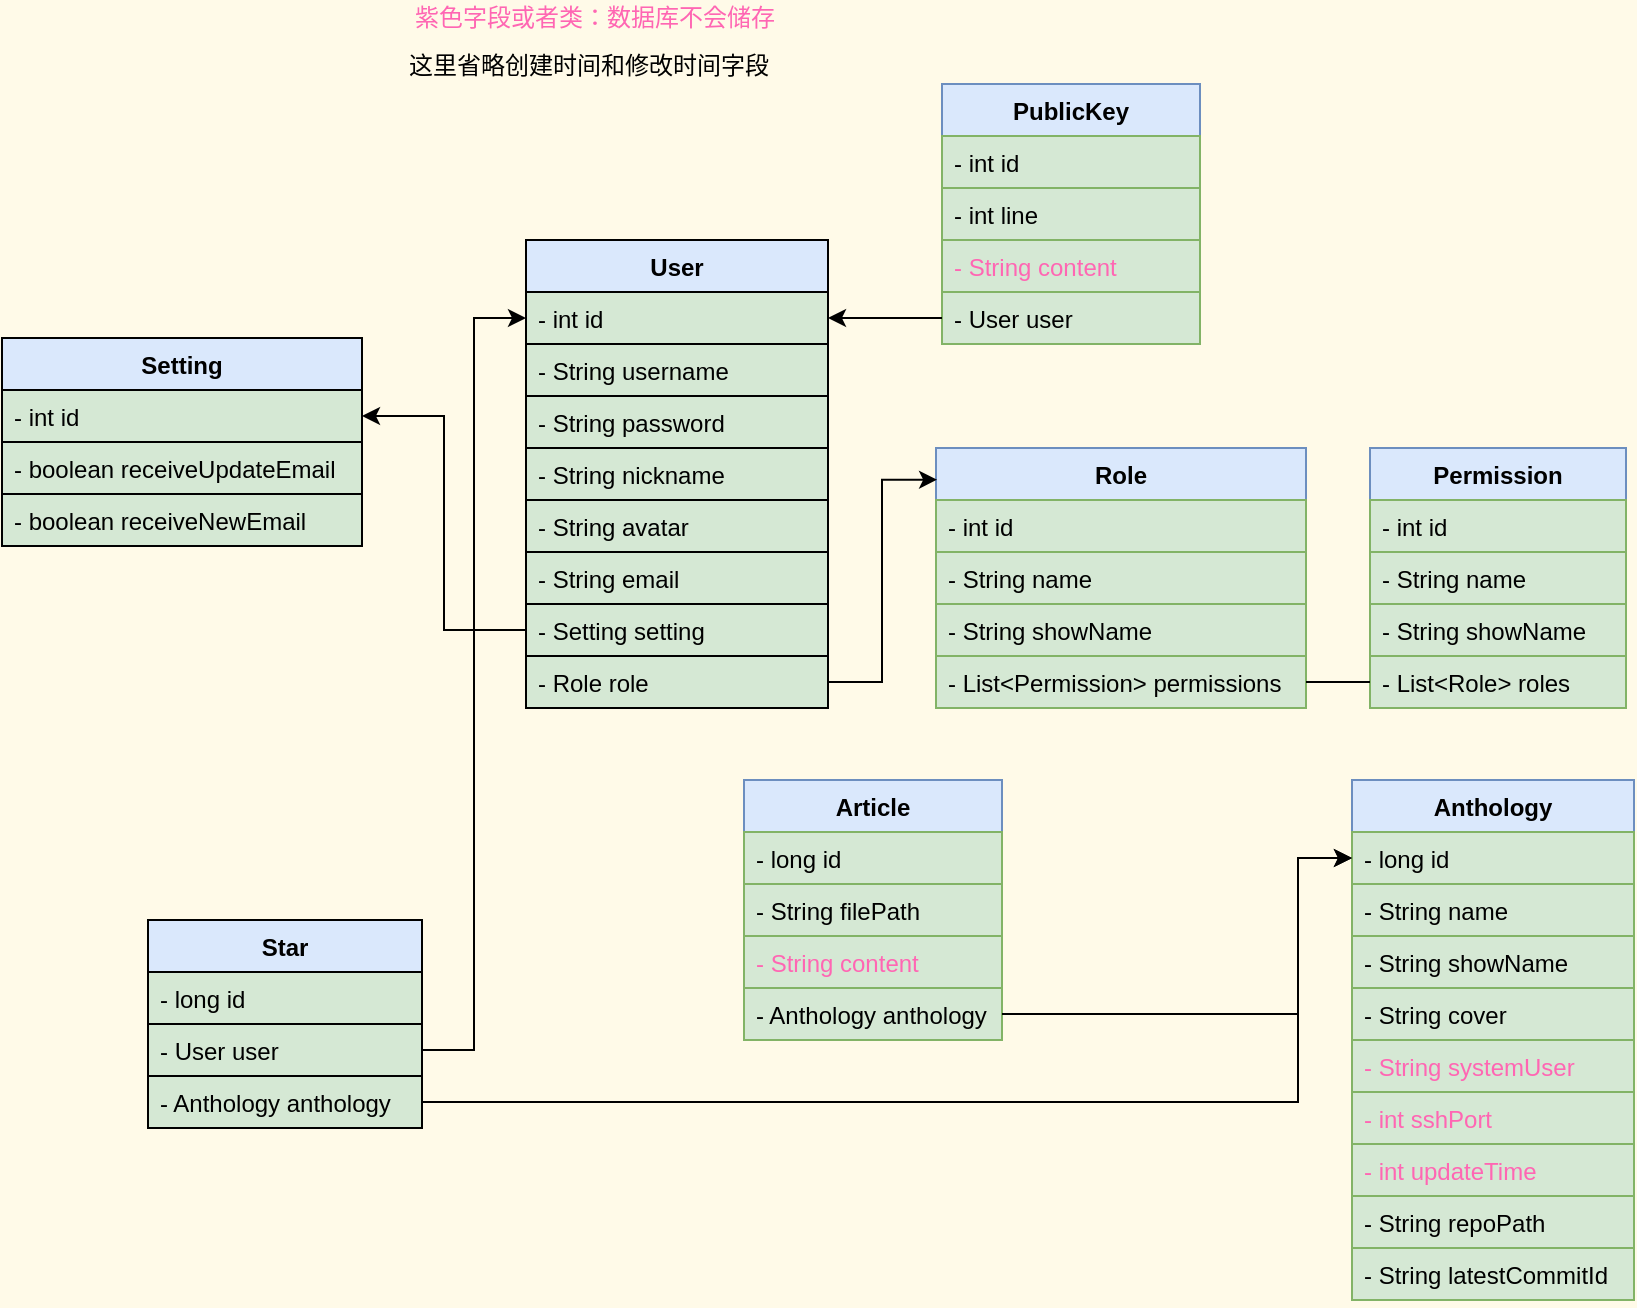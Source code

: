 <mxfile compressed="true" version="21.6.1" type="device" pages="3"><diagram id="wILxJ-nRCRIIZ3_zf6oz" name="类图"><mxGraphModel dx="1147" dy="703" grid="0" gridSize="10" guides="1" tooltips="1" connect="1" arrows="1" fold="1" page="0" pageScale="1" pageWidth="827" pageHeight="1169" background="#FFFAE8" math="0" shadow="0"><root><mxCell id="0"/><mxCell id="1" parent="0"/><mxCell id="WRO1GQqFH-MKX0ff_sbG-9" value="User" style="swimlane;fontStyle=1;align=center;verticalAlign=top;childLayout=stackLayout;horizontal=1;startSize=26;horizontalStack=0;resizeParent=1;resizeParentMax=0;resizeLast=0;collapsible=1;marginBottom=0;fillColor=#dae8fc;strokeColor=#000000;fontColor=#000000;" parent="1" vertex="1"><mxGeometry x="263" y="176" width="151" height="234" as="geometry"/></mxCell><mxCell id="WRO1GQqFH-MKX0ff_sbG-10" value="- int id" style="text;strokeColor=#000000;fillColor=#d5e8d4;align=left;verticalAlign=top;spacingLeft=4;spacingRight=4;overflow=hidden;rotatable=0;points=[[0,0.5],[1,0.5]];portConstraint=eastwest;fontColor=#000000;" parent="WRO1GQqFH-MKX0ff_sbG-9" vertex="1"><mxGeometry y="26" width="151" height="26" as="geometry"/></mxCell><mxCell id="WRO1GQqFH-MKX0ff_sbG-12" value="- String username" style="text;strokeColor=#000000;fillColor=#d5e8d4;align=left;verticalAlign=top;spacingLeft=4;spacingRight=4;overflow=hidden;rotatable=0;points=[[0,0.5],[1,0.5]];portConstraint=eastwest;fontColor=#000000;" parent="WRO1GQqFH-MKX0ff_sbG-9" vertex="1"><mxGeometry y="52" width="151" height="26" as="geometry"/></mxCell><mxCell id="EvGXJdS2gnssmOcRnPen-53" value="- String password" style="text;strokeColor=#000000;fillColor=#d5e8d4;align=left;verticalAlign=top;spacingLeft=4;spacingRight=4;overflow=hidden;rotatable=0;points=[[0,0.5],[1,0.5]];portConstraint=eastwest;fontColor=#000000;" parent="WRO1GQqFH-MKX0ff_sbG-9" vertex="1"><mxGeometry y="78" width="151" height="26" as="geometry"/></mxCell><mxCell id="WRO1GQqFH-MKX0ff_sbG-14" value="- String nickname" style="text;strokeColor=#000000;fillColor=#d5e8d4;align=left;verticalAlign=top;spacingLeft=4;spacingRight=4;overflow=hidden;rotatable=0;points=[[0,0.5],[1,0.5]];portConstraint=eastwest;fontColor=#000000;" parent="WRO1GQqFH-MKX0ff_sbG-9" vertex="1"><mxGeometry y="104" width="151" height="26" as="geometry"/></mxCell><mxCell id="WRO1GQqFH-MKX0ff_sbG-13" value="- String avatar" style="text;strokeColor=#000000;fillColor=#d5e8d4;align=left;verticalAlign=top;spacingLeft=4;spacingRight=4;overflow=hidden;rotatable=0;points=[[0,0.5],[1,0.5]];portConstraint=eastwest;fontColor=#000000;" parent="WRO1GQqFH-MKX0ff_sbG-9" vertex="1"><mxGeometry y="130" width="151" height="26" as="geometry"/></mxCell><mxCell id="EvGXJdS2gnssmOcRnPen-19" value="- String email" style="text;strokeColor=#000000;fillColor=#d5e8d4;align=left;verticalAlign=top;spacingLeft=4;spacingRight=4;overflow=hidden;rotatable=0;points=[[0,0.5],[1,0.5]];portConstraint=eastwest;fontColor=#000000;" parent="WRO1GQqFH-MKX0ff_sbG-9" vertex="1"><mxGeometry y="156" width="151" height="26" as="geometry"/></mxCell><mxCell id="-3vvD8Rm2TfHry4j1YMg-6" value="- Setting setting" style="text;strokeColor=#000000;fillColor=#d5e8d4;align=left;verticalAlign=top;spacingLeft=4;spacingRight=4;overflow=hidden;rotatable=0;points=[[0,0.5],[1,0.5]];portConstraint=eastwest;fontColor=#000000;" parent="WRO1GQqFH-MKX0ff_sbG-9" vertex="1"><mxGeometry y="182" width="151" height="26" as="geometry"/></mxCell><mxCell id="WRO1GQqFH-MKX0ff_sbG-15" value="- Role role" style="text;strokeColor=#000000;fillColor=#d5e8d4;align=left;verticalAlign=top;spacingLeft=4;spacingRight=4;overflow=hidden;rotatable=0;points=[[0,0.5],[1,0.5]];portConstraint=eastwest;fontColor=#000000;" parent="WRO1GQqFH-MKX0ff_sbG-9" vertex="1"><mxGeometry y="208" width="151" height="26" as="geometry"/></mxCell><mxCell id="EvGXJdS2gnssmOcRnPen-2" value="Role" style="swimlane;fontStyle=1;align=center;verticalAlign=top;childLayout=stackLayout;horizontal=1;startSize=26;horizontalStack=0;resizeParent=1;resizeParentMax=0;resizeLast=0;collapsible=1;marginBottom=0;fillColor=#dae8fc;strokeColor=#6c8ebf;fontColor=#000000;" parent="1" vertex="1"><mxGeometry x="468" y="280" width="185" height="130" as="geometry"/></mxCell><mxCell id="EvGXJdS2gnssmOcRnPen-3" value="- int id" style="text;strokeColor=#82b366;fillColor=#d5e8d4;align=left;verticalAlign=top;spacingLeft=4;spacingRight=4;overflow=hidden;rotatable=0;points=[[0,0.5],[1,0.5]];portConstraint=eastwest;fontColor=#000000;" parent="EvGXJdS2gnssmOcRnPen-2" vertex="1"><mxGeometry y="26" width="185" height="26" as="geometry"/></mxCell><mxCell id="EvGXJdS2gnssmOcRnPen-4" value="- String name" style="text;strokeColor=#82b366;fillColor=#d5e8d4;align=left;verticalAlign=top;spacingLeft=4;spacingRight=4;overflow=hidden;rotatable=0;points=[[0,0.5],[1,0.5]];portConstraint=eastwest;fontColor=#000000;" parent="EvGXJdS2gnssmOcRnPen-2" vertex="1"><mxGeometry y="52" width="185" height="26" as="geometry"/></mxCell><mxCell id="2Uml_MnLq0i4C8X55gZZ-1" value="- String showName" style="text;strokeColor=#82b366;fillColor=#d5e8d4;align=left;verticalAlign=top;spacingLeft=4;spacingRight=4;overflow=hidden;rotatable=0;points=[[0,0.5],[1,0.5]];portConstraint=eastwest;fontColor=#000000;" parent="EvGXJdS2gnssmOcRnPen-2" vertex="1"><mxGeometry y="78" width="185" height="26" as="geometry"/></mxCell><mxCell id="EvGXJdS2gnssmOcRnPen-16" value="- List&lt;Permission&gt; permissions" style="text;strokeColor=#82b366;fillColor=#d5e8d4;align=left;verticalAlign=top;spacingLeft=4;spacingRight=4;overflow=hidden;rotatable=0;points=[[0,0.5],[1,0.5]];portConstraint=eastwest;fontColor=#000000;" parent="EvGXJdS2gnssmOcRnPen-2" vertex="1"><mxGeometry y="104" width="185" height="26" as="geometry"/></mxCell><mxCell id="EvGXJdS2gnssmOcRnPen-9" value="Permission" style="swimlane;fontStyle=1;align=center;verticalAlign=top;childLayout=stackLayout;horizontal=1;startSize=26;horizontalStack=0;resizeParent=1;resizeParentMax=0;resizeLast=0;collapsible=1;marginBottom=0;fillColor=#dae8fc;strokeColor=#6c8ebf;fontColor=#000000;" parent="1" vertex="1"><mxGeometry x="685" y="280" width="128" height="130" as="geometry"/></mxCell><mxCell id="EvGXJdS2gnssmOcRnPen-10" value="- int id" style="text;strokeColor=#82b366;fillColor=#d5e8d4;align=left;verticalAlign=top;spacingLeft=4;spacingRight=4;overflow=hidden;rotatable=0;points=[[0,0.5],[1,0.5]];portConstraint=eastwest;fontColor=#000000;" parent="EvGXJdS2gnssmOcRnPen-9" vertex="1"><mxGeometry y="26" width="128" height="26" as="geometry"/></mxCell><mxCell id="EvGXJdS2gnssmOcRnPen-11" value="- String name" style="text;strokeColor=#82b366;fillColor=#d5e8d4;align=left;verticalAlign=top;spacingLeft=4;spacingRight=4;overflow=hidden;rotatable=0;points=[[0,0.5],[1,0.5]];portConstraint=eastwest;fontColor=#000000;" parent="EvGXJdS2gnssmOcRnPen-9" vertex="1"><mxGeometry y="52" width="128" height="26" as="geometry"/></mxCell><mxCell id="2Uml_MnLq0i4C8X55gZZ-2" value="- String showName" style="text;strokeColor=#82b366;fillColor=#d5e8d4;align=left;verticalAlign=top;spacingLeft=4;spacingRight=4;overflow=hidden;rotatable=0;points=[[0,0.5],[1,0.5]];portConstraint=eastwest;fontColor=#000000;" parent="EvGXJdS2gnssmOcRnPen-9" vertex="1"><mxGeometry y="78" width="128" height="26" as="geometry"/></mxCell><mxCell id="EvGXJdS2gnssmOcRnPen-14" value="- List&lt;Role&gt; roles" style="text;strokeColor=#82b366;fillColor=#d5e8d4;align=left;verticalAlign=top;spacingLeft=4;spacingRight=4;overflow=hidden;rotatable=0;points=[[0,0.5],[1,0.5]];portConstraint=eastwest;fontColor=#000000;" parent="EvGXJdS2gnssmOcRnPen-9" vertex="1"><mxGeometry y="104" width="128" height="26" as="geometry"/></mxCell><mxCell id="EvGXJdS2gnssmOcRnPen-17" style="edgeStyle=orthogonalEdgeStyle;rounded=0;orthogonalLoop=1;jettySize=auto;html=1;exitX=1;exitY=0.5;exitDx=0;exitDy=0;entryX=0.003;entryY=0.122;entryDx=0;entryDy=0;entryPerimeter=0;strokeColor=#000000;" parent="1" source="WRO1GQqFH-MKX0ff_sbG-15" target="EvGXJdS2gnssmOcRnPen-2" edge="1"><mxGeometry relative="1" as="geometry"/></mxCell><mxCell id="EvGXJdS2gnssmOcRnPen-18" style="edgeStyle=orthogonalEdgeStyle;rounded=0;orthogonalLoop=1;jettySize=auto;html=1;exitX=1;exitY=0.5;exitDx=0;exitDy=0;entryX=0;entryY=0.5;entryDx=0;entryDy=0;endArrow=none;endFill=0;fontColor=#000000;strokeColor=#000000;" parent="1" source="EvGXJdS2gnssmOcRnPen-16" target="EvGXJdS2gnssmOcRnPen-14" edge="1"><mxGeometry relative="1" as="geometry"/></mxCell><mxCell id="EvGXJdS2gnssmOcRnPen-20" value="Article" style="swimlane;fontStyle=1;align=center;verticalAlign=top;childLayout=stackLayout;horizontal=1;startSize=26;horizontalStack=0;resizeParent=1;resizeParentMax=0;resizeLast=0;collapsible=1;marginBottom=0;fillColor=#dae8fc;strokeColor=#6c8ebf;fontColor=#000000;" parent="1" vertex="1"><mxGeometry x="372" y="446" width="129" height="130" as="geometry"/></mxCell><mxCell id="EvGXJdS2gnssmOcRnPen-21" value="- long id" style="text;strokeColor=#82b366;fillColor=#d5e8d4;align=left;verticalAlign=top;spacingLeft=4;spacingRight=4;overflow=hidden;rotatable=0;points=[[0,0.5],[1,0.5]];portConstraint=eastwest;fontColor=#000000;" parent="EvGXJdS2gnssmOcRnPen-20" vertex="1"><mxGeometry y="26" width="129" height="26" as="geometry"/></mxCell><mxCell id="EvGXJdS2gnssmOcRnPen-29" value="- String filePath" style="text;strokeColor=#82b366;fillColor=#d5e8d4;align=left;verticalAlign=top;spacingLeft=4;spacingRight=4;overflow=hidden;rotatable=0;points=[[0,0.5],[1,0.5]];portConstraint=eastwest;fontColor=#000000;" parent="EvGXJdS2gnssmOcRnPen-20" vertex="1"><mxGeometry y="52" width="129" height="26" as="geometry"/></mxCell><mxCell id="EvGXJdS2gnssmOcRnPen-54" value="- String content" style="text;strokeColor=#82b366;fillColor=#d5e8d4;align=left;verticalAlign=top;spacingLeft=4;spacingRight=4;overflow=hidden;rotatable=0;points=[[0,0.5],[1,0.5]];portConstraint=eastwest;fontColor=#FF66B3;" parent="EvGXJdS2gnssmOcRnPen-20" vertex="1"><mxGeometry y="78" width="129" height="26" as="geometry"/></mxCell><mxCell id="EvGXJdS2gnssmOcRnPen-36" value="- Anthology anthology" style="text;strokeColor=#82b366;fillColor=#d5e8d4;align=left;verticalAlign=top;spacingLeft=4;spacingRight=4;overflow=hidden;rotatable=0;points=[[0,0.5],[1,0.5]];portConstraint=eastwest;fontColor=#000000;" parent="EvGXJdS2gnssmOcRnPen-20" vertex="1"><mxGeometry y="104" width="129" height="26" as="geometry"/></mxCell><mxCell id="EvGXJdS2gnssmOcRnPen-31" value="Anthology" style="swimlane;fontStyle=1;align=center;verticalAlign=top;childLayout=stackLayout;horizontal=1;startSize=26;horizontalStack=0;resizeParent=1;resizeParentMax=0;resizeLast=0;collapsible=1;marginBottom=0;fillColor=#dae8fc;strokeColor=#6c8ebf;fontColor=#000000;" parent="1" vertex="1"><mxGeometry x="676" y="446" width="141" height="260" as="geometry"/></mxCell><mxCell id="EvGXJdS2gnssmOcRnPen-32" value="- long id" style="text;strokeColor=#82b366;fillColor=#d5e8d4;align=left;verticalAlign=top;spacingLeft=4;spacingRight=4;overflow=hidden;rotatable=0;points=[[0,0.5],[1,0.5]];portConstraint=eastwest;fontColor=#000000;" parent="EvGXJdS2gnssmOcRnPen-31" vertex="1"><mxGeometry y="26" width="141" height="26" as="geometry"/></mxCell><mxCell id="EvGXJdS2gnssmOcRnPen-33" value="- String name" style="text;strokeColor=#82b366;fillColor=#d5e8d4;align=left;verticalAlign=top;spacingLeft=4;spacingRight=4;overflow=hidden;rotatable=0;points=[[0,0.5],[1,0.5]];portConstraint=eastwest;fontColor=#000000;" parent="EvGXJdS2gnssmOcRnPen-31" vertex="1"><mxGeometry y="52" width="141" height="26" as="geometry"/></mxCell><mxCell id="NV3eIGNlk2f-MBtnMCLc-1" value="- String showName" style="text;strokeColor=#82b366;fillColor=#d5e8d4;align=left;verticalAlign=top;spacingLeft=4;spacingRight=4;overflow=hidden;rotatable=0;points=[[0,0.5],[1,0.5]];portConstraint=eastwest;fontColor=#000000;" parent="EvGXJdS2gnssmOcRnPen-31" vertex="1"><mxGeometry y="78" width="141" height="26" as="geometry"/></mxCell><mxCell id="iXWzoQddc1kPVXcZnfXH-1" value="- String cover" style="text;strokeColor=#82b366;fillColor=#d5e8d4;align=left;verticalAlign=top;spacingLeft=4;spacingRight=4;overflow=hidden;rotatable=0;points=[[0,0.5],[1,0.5]];portConstraint=eastwest;fontColor=#000000;" parent="EvGXJdS2gnssmOcRnPen-31" vertex="1"><mxGeometry y="104" width="141" height="26" as="geometry"/></mxCell><mxCell id="kJeKdnBDjta2qIGIvdFC-1" value="- String systemUser" style="text;strokeColor=#82b366;fillColor=#d5e8d4;align=left;verticalAlign=top;spacingLeft=4;spacingRight=4;overflow=hidden;rotatable=0;points=[[0,0.5],[1,0.5]];portConstraint=eastwest;fontColor=#FF66B3;" parent="EvGXJdS2gnssmOcRnPen-31" vertex="1"><mxGeometry y="130" width="141" height="26" as="geometry"/></mxCell><mxCell id="3VVfFFbVNGggVwHh4ek0-1" value="- int sshPort" style="text;strokeColor=#82b366;fillColor=#d5e8d4;align=left;verticalAlign=top;spacingLeft=4;spacingRight=4;overflow=hidden;rotatable=0;points=[[0,0.5],[1,0.5]];portConstraint=eastwest;fontColor=#FF66B3;" parent="EvGXJdS2gnssmOcRnPen-31" vertex="1"><mxGeometry y="156" width="141" height="26" as="geometry"/></mxCell><mxCell id="INj5p5lKH3iqRu2ESQi--1" value="- int updateTime" style="text;strokeColor=#82b366;fillColor=#d5e8d4;align=left;verticalAlign=top;spacingLeft=4;spacingRight=4;overflow=hidden;rotatable=0;points=[[0,0.5],[1,0.5]];portConstraint=eastwest;fontColor=#FF66B3;" parent="EvGXJdS2gnssmOcRnPen-31" vertex="1"><mxGeometry y="182" width="141" height="26" as="geometry"/></mxCell><mxCell id="EvGXJdS2gnssmOcRnPen-34" value="- String repoPath" style="text;strokeColor=#82b366;fillColor=#d5e8d4;align=left;verticalAlign=top;spacingLeft=4;spacingRight=4;overflow=hidden;rotatable=0;points=[[0,0.5],[1,0.5]];portConstraint=eastwest;fontColor=#000000;" parent="EvGXJdS2gnssmOcRnPen-31" vertex="1"><mxGeometry y="208" width="141" height="26" as="geometry"/></mxCell><mxCell id="EvGXJdS2gnssmOcRnPen-35" value="- String latestCommitId" style="text;strokeColor=#82b366;fillColor=#d5e8d4;align=left;verticalAlign=top;spacingLeft=4;spacingRight=4;overflow=hidden;rotatable=0;points=[[0,0.5],[1,0.5]];portConstraint=eastwest;fontColor=#000000;" parent="EvGXJdS2gnssmOcRnPen-31" vertex="1"><mxGeometry y="234" width="141" height="26" as="geometry"/></mxCell><mxCell id="EvGXJdS2gnssmOcRnPen-37" style="edgeStyle=orthogonalEdgeStyle;rounded=0;orthogonalLoop=1;jettySize=auto;html=1;exitX=1;exitY=0.5;exitDx=0;exitDy=0;entryX=0;entryY=0.5;entryDx=0;entryDy=0;endArrow=classic;endFill=1;strokeColor=#000000;" parent="1" source="EvGXJdS2gnssmOcRnPen-36" target="EvGXJdS2gnssmOcRnPen-32" edge="1"><mxGeometry relative="1" as="geometry"><Array as="points"><mxPoint x="649" y="563"/><mxPoint x="649" y="485"/></Array></mxGeometry></mxCell><mxCell id="WLKRW--15k-EWWXqYnvJ-45" value="PublicKey" style="swimlane;fontStyle=1;align=center;verticalAlign=top;childLayout=stackLayout;horizontal=1;startSize=26;horizontalStack=0;resizeParent=1;resizeParentMax=0;resizeLast=0;collapsible=1;marginBottom=0;fillColor=#dae8fc;strokeColor=#6c8ebf;fontColor=#000000;" parent="1" vertex="1"><mxGeometry x="471" y="98" width="129" height="130" as="geometry"/></mxCell><mxCell id="WLKRW--15k-EWWXqYnvJ-46" value="- int id" style="text;strokeColor=#82b366;fillColor=#d5e8d4;align=left;verticalAlign=top;spacingLeft=4;spacingRight=4;overflow=hidden;rotatable=0;points=[[0,0.5],[1,0.5]];portConstraint=eastwest;fontColor=#000000;" parent="WLKRW--15k-EWWXqYnvJ-45" vertex="1"><mxGeometry y="26" width="129" height="26" as="geometry"/></mxCell><mxCell id="WLKRW--15k-EWWXqYnvJ-49" value="- int line" style="text;strokeColor=#82b366;fillColor=#d5e8d4;align=left;verticalAlign=top;spacingLeft=4;spacingRight=4;overflow=hidden;rotatable=0;points=[[0,0.5],[1,0.5]];portConstraint=eastwest;fontColor=#000000;" parent="WLKRW--15k-EWWXqYnvJ-45" vertex="1"><mxGeometry y="52" width="129" height="26" as="geometry"/></mxCell><mxCell id="WLKRW--15k-EWWXqYnvJ-50" value="- String content" style="text;strokeColor=#82b366;fillColor=#d5e8d4;align=left;verticalAlign=top;spacingLeft=4;spacingRight=4;overflow=hidden;rotatable=0;points=[[0,0.5],[1,0.5]];portConstraint=eastwest;fontColor=#FF66B3;" parent="WLKRW--15k-EWWXqYnvJ-45" vertex="1"><mxGeometry y="78" width="129" height="26" as="geometry"/></mxCell><mxCell id="WLKRW--15k-EWWXqYnvJ-47" value="- User user" style="text;strokeColor=#82b366;fillColor=#d5e8d4;align=left;verticalAlign=top;spacingLeft=4;spacingRight=4;overflow=hidden;rotatable=0;points=[[0,0.5],[1,0.5]];portConstraint=eastwest;fontColor=#000000;" parent="WLKRW--15k-EWWXqYnvJ-45" vertex="1"><mxGeometry y="104" width="129" height="26" as="geometry"/></mxCell><mxCell id="WLKRW--15k-EWWXqYnvJ-51" style="edgeStyle=orthogonalEdgeStyle;rounded=0;orthogonalLoop=1;jettySize=auto;html=1;exitX=0;exitY=0.5;exitDx=0;exitDy=0;entryX=1;entryY=0.5;entryDx=0;entryDy=0;endArrow=classic;endFill=1;strokeColor=#000000;" parent="1" source="WLKRW--15k-EWWXqYnvJ-47" target="WRO1GQqFH-MKX0ff_sbG-10" edge="1"><mxGeometry relative="1" as="geometry"/></mxCell><mxCell id="WLKRW--15k-EWWXqYnvJ-52" value="紫色字段或者类：数据库不会储存" style="text;html=1;align=center;verticalAlign=middle;resizable=0;points=[];autosize=1;strokeColor=none;fillColor=none;fontColor=#FF66B3;" parent="1" vertex="1"><mxGeometry x="202" y="56" width="190" height="18" as="geometry"/></mxCell><mxCell id="lPy74XsBHY-HFz9wNdJ7-1" value="这里省略创建时间和修改时间字段" style="text;html=1;align=center;verticalAlign=middle;resizable=0;points=[];autosize=1;strokeColor=none;fillColor=none;fontColor=#000000;labelBorderColor=none;" parent="1" vertex="1"><mxGeometry x="199" y="80" width="190" height="18" as="geometry"/></mxCell><mxCell id="S6ZEdvKxkXjEGz55FUWK-1" value="Star" style="swimlane;fontStyle=1;align=center;verticalAlign=top;childLayout=stackLayout;horizontal=1;startSize=26;horizontalStack=0;resizeParent=1;resizeParentMax=0;resizeLast=0;collapsible=1;marginBottom=0;fillColor=#dae8fc;strokeColor=#000000;fontColor=#000000;" parent="1" vertex="1"><mxGeometry x="74" y="516" width="137" height="104" as="geometry"/></mxCell><mxCell id="S6ZEdvKxkXjEGz55FUWK-2" value="- long id" style="text;strokeColor=#000000;fillColor=#d5e8d4;align=left;verticalAlign=top;spacingLeft=4;spacingRight=4;overflow=hidden;rotatable=0;points=[[0,0.5],[1,0.5]];portConstraint=eastwest;fontColor=#000000;" parent="S6ZEdvKxkXjEGz55FUWK-1" vertex="1"><mxGeometry y="26" width="137" height="26" as="geometry"/></mxCell><mxCell id="S6ZEdvKxkXjEGz55FUWK-3" value="- User user" style="text;strokeColor=#000000;fillColor=#d5e8d4;align=left;verticalAlign=top;spacingLeft=4;spacingRight=4;overflow=hidden;rotatable=0;points=[[0,0.5],[1,0.5]];portConstraint=eastwest;fontColor=#000000;" parent="S6ZEdvKxkXjEGz55FUWK-1" vertex="1"><mxGeometry y="52" width="137" height="26" as="geometry"/></mxCell><mxCell id="S6ZEdvKxkXjEGz55FUWK-6" value="- Anthology anthology" style="text;strokeColor=#000000;fillColor=#d5e8d4;align=left;verticalAlign=top;spacingLeft=4;spacingRight=4;overflow=hidden;rotatable=0;points=[[0,0.5],[1,0.5]];portConstraint=eastwest;fontColor=#000000;" parent="S6ZEdvKxkXjEGz55FUWK-1" vertex="1"><mxGeometry y="78" width="137" height="26" as="geometry"/></mxCell><mxCell id="S6ZEdvKxkXjEGz55FUWK-7" style="edgeStyle=orthogonalEdgeStyle;rounded=0;orthogonalLoop=1;jettySize=auto;html=1;exitX=1;exitY=0.5;exitDx=0;exitDy=0;entryX=0;entryY=0.5;entryDx=0;entryDy=0;strokeColor=#000000;fontColor=#000000;" parent="1" source="S6ZEdvKxkXjEGz55FUWK-3" target="WRO1GQqFH-MKX0ff_sbG-10" edge="1"><mxGeometry relative="1" as="geometry"/></mxCell><mxCell id="S6ZEdvKxkXjEGz55FUWK-8" style="edgeStyle=orthogonalEdgeStyle;rounded=0;orthogonalLoop=1;jettySize=auto;html=1;exitX=1;exitY=0.5;exitDx=0;exitDy=0;entryX=0;entryY=0.5;entryDx=0;entryDy=0;strokeColor=#000000;" parent="1" source="S6ZEdvKxkXjEGz55FUWK-6" target="EvGXJdS2gnssmOcRnPen-32" edge="1"><mxGeometry relative="1" as="geometry"><Array as="points"><mxPoint x="649" y="607"/><mxPoint x="649" y="485"/></Array></mxGeometry></mxCell><mxCell id="-3vvD8Rm2TfHry4j1YMg-2" value="Setting" style="swimlane;fontStyle=1;align=center;verticalAlign=top;childLayout=stackLayout;horizontal=1;startSize=26;horizontalStack=0;resizeParent=1;resizeParentMax=0;resizeLast=0;collapsible=1;marginBottom=0;fillColor=#dae8fc;strokeColor=#000000;fontColor=#000000;" parent="1" vertex="1"><mxGeometry x="1" y="225" width="180" height="104" as="geometry"/></mxCell><mxCell id="-3vvD8Rm2TfHry4j1YMg-3" value="- int id" style="text;strokeColor=#000000;fillColor=#d5e8d4;align=left;verticalAlign=top;spacingLeft=4;spacingRight=4;overflow=hidden;rotatable=0;points=[[0,0.5],[1,0.5]];portConstraint=eastwest;fontColor=#000000;" parent="-3vvD8Rm2TfHry4j1YMg-2" vertex="1"><mxGeometry y="26" width="180" height="26" as="geometry"/></mxCell><mxCell id="-3vvD8Rm2TfHry4j1YMg-8" value="- boolean receiveUpdateEmail" style="text;strokeColor=#000000;fillColor=#d5e8d4;align=left;verticalAlign=top;spacingLeft=4;spacingRight=4;overflow=hidden;rotatable=0;points=[[0,0.5],[1,0.5]];portConstraint=eastwest;fontColor=#000000;" parent="-3vvD8Rm2TfHry4j1YMg-2" vertex="1"><mxGeometry y="52" width="180" height="26" as="geometry"/></mxCell><mxCell id="k8gp6Hoa-KS5ZbWZ8qMf-1" value="- boolean receiveNewEmail" style="text;strokeColor=#000000;fillColor=#d5e8d4;align=left;verticalAlign=top;spacingLeft=4;spacingRight=4;overflow=hidden;rotatable=0;points=[[0,0.5],[1,0.5]];portConstraint=eastwest;fontColor=#000000;" vertex="1" parent="-3vvD8Rm2TfHry4j1YMg-2"><mxGeometry y="78" width="180" height="26" as="geometry"/></mxCell><mxCell id="-3vvD8Rm2TfHry4j1YMg-7" style="edgeStyle=orthogonalEdgeStyle;rounded=0;orthogonalLoop=1;jettySize=auto;html=1;entryX=1;entryY=0.5;entryDx=0;entryDy=0;strokeColor=#000000;" parent="1" source="-3vvD8Rm2TfHry4j1YMg-6" target="-3vvD8Rm2TfHry4j1YMg-3" edge="1"><mxGeometry relative="1" as="geometry"/></mxCell></root></mxGraphModel></diagram><diagram id="JHanxzREZH7IJ0J7ykRV" name="数据库"><mxGraphModel dx="1147" dy="1103" grid="0" gridSize="10" guides="1" tooltips="1" connect="1" arrows="1" fold="1" page="0" pageScale="1" pageWidth="827" pageHeight="1169" background="#E3FFFC" math="0" shadow="0"><root><mxCell id="0"/><mxCell id="1" parent="0"/><mxCell id="LYIgKGGrVmpGQKhspQbY-1" value="user" style="swimlane;fontStyle=1;align=center;verticalAlign=top;childLayout=stackLayout;horizontal=1;startSize=26;horizontalStack=0;resizeParent=1;resizeParentMax=0;resizeLast=0;collapsible=1;marginBottom=0;fillColor=#e1d5e7;strokeColor=#000000;fontColor=#000000;" parent="1" vertex="1"><mxGeometry x="333" y="49" width="186" height="234" as="geometry"/></mxCell><mxCell id="LYIgKGGrVmpGQKhspQbY-2" value="- int id" style="text;strokeColor=#000000;fillColor=#fff2cc;align=left;verticalAlign=top;spacingLeft=4;spacingRight=4;overflow=hidden;rotatable=0;points=[[0,0.5],[1,0.5]];portConstraint=eastwest;fontColor=#000000;" parent="LYIgKGGrVmpGQKhspQbY-1" vertex="1"><mxGeometry y="26" width="186" height="26" as="geometry"/></mxCell><mxCell id="LYIgKGGrVmpGQKhspQbY-3" value="- varchar(16) username" style="text;strokeColor=#000000;fillColor=#fff2cc;align=left;verticalAlign=top;spacingLeft=4;spacingRight=4;overflow=hidden;rotatable=0;points=[[0,0.5],[1,0.5]];portConstraint=eastwest;fontColor=#000000;" parent="LYIgKGGrVmpGQKhspQbY-1" vertex="1"><mxGeometry y="52" width="186" height="26" as="geometry"/></mxCell><mxCell id="LYIgKGGrVmpGQKhspQbY-4" value="- varchar(64) password" style="text;strokeColor=#000000;fillColor=#fff2cc;align=left;verticalAlign=top;spacingLeft=4;spacingRight=4;overflow=hidden;rotatable=0;points=[[0,0.5],[1,0.5]];portConstraint=eastwest;fontColor=#000000;" parent="LYIgKGGrVmpGQKhspQbY-1" vertex="1"><mxGeometry y="78" width="186" height="26" as="geometry"/></mxCell><mxCell id="LYIgKGGrVmpGQKhspQbY-5" value="- varchar(32) nickname" style="text;strokeColor=#000000;fillColor=#fff2cc;align=left;verticalAlign=top;spacingLeft=4;spacingRight=4;overflow=hidden;rotatable=0;points=[[0,0.5],[1,0.5]];portConstraint=eastwest;fontColor=#000000;" parent="LYIgKGGrVmpGQKhspQbY-1" vertex="1"><mxGeometry y="104" width="186" height="26" as="geometry"/></mxCell><mxCell id="LYIgKGGrVmpGQKhspQbY-6" value="- varchar(1024) avatar" style="text;strokeColor=#000000;fillColor=#fff2cc;align=left;verticalAlign=top;spacingLeft=4;spacingRight=4;overflow=hidden;rotatable=0;points=[[0,0.5],[1,0.5]];portConstraint=eastwest;fontColor=#000000;" parent="LYIgKGGrVmpGQKhspQbY-1" vertex="1"><mxGeometry y="130" width="186" height="26" as="geometry"/></mxCell><mxCell id="LYIgKGGrVmpGQKhspQbY-7" value="- varchar(64) email" style="text;strokeColor=#000000;fillColor=#fff2cc;align=left;verticalAlign=top;spacingLeft=4;spacingRight=4;overflow=hidden;rotatable=0;points=[[0,0.5],[1,0.5]];portConstraint=eastwest;fontColor=#000000;" parent="LYIgKGGrVmpGQKhspQbY-1" vertex="1"><mxGeometry y="156" width="186" height="26" as="geometry"/></mxCell><mxCell id="lyT776YgW-n8Oia0sy9f-5" value="- int setting_id" style="text;strokeColor=#000000;fillColor=#fff2cc;align=left;verticalAlign=top;spacingLeft=4;spacingRight=4;overflow=hidden;rotatable=0;points=[[0,0.5],[1,0.5]];portConstraint=eastwest;fontColor=#000000;" parent="LYIgKGGrVmpGQKhspQbY-1" vertex="1"><mxGeometry y="182" width="186" height="26" as="geometry"/></mxCell><mxCell id="LYIgKGGrVmpGQKhspQbY-8" value="- int role_id" style="text;strokeColor=#000000;fillColor=#fff2cc;align=left;verticalAlign=top;spacingLeft=4;spacingRight=4;overflow=hidden;rotatable=0;points=[[0,0.5],[1,0.5]];portConstraint=eastwest;fontColor=#000000;" parent="LYIgKGGrVmpGQKhspQbY-1" vertex="1"><mxGeometry y="208" width="186" height="26" as="geometry"/></mxCell><mxCell id="r5CsMy7z81uoZ2NrsNFu-1" value="role" style="swimlane;fontStyle=1;align=center;verticalAlign=top;childLayout=stackLayout;horizontal=1;startSize=26;horizontalStack=0;resizeParent=1;resizeParentMax=0;resizeLast=0;collapsible=1;marginBottom=0;fillColor=#e1d5e7;strokeColor=#000000;fontColor=#000000;" parent="1" vertex="1"><mxGeometry x="562" y="79" width="155" height="104" as="geometry"/></mxCell><mxCell id="r5CsMy7z81uoZ2NrsNFu-2" value="- int id" style="text;strokeColor=#000000;fillColor=#fff2cc;align=left;verticalAlign=top;spacingLeft=4;spacingRight=4;overflow=hidden;rotatable=0;points=[[0,0.5],[1,0.5]];portConstraint=eastwest;fontColor=#000000;" parent="r5CsMy7z81uoZ2NrsNFu-1" vertex="1"><mxGeometry y="26" width="155" height="26" as="geometry"/></mxCell><mxCell id="r5CsMy7z81uoZ2NrsNFu-3" value="- varchar(32) name" style="text;strokeColor=#000000;fillColor=#fff2cc;align=left;verticalAlign=top;spacingLeft=4;spacingRight=4;overflow=hidden;rotatable=0;points=[[0,0.5],[1,0.5]];portConstraint=eastwest;fontColor=#000000;" parent="r5CsMy7z81uoZ2NrsNFu-1" vertex="1"><mxGeometry y="52" width="155" height="26" as="geometry"/></mxCell><mxCell id="Ego-QDA6eMyUf-UU13vf-1" value="- varchar(32) show_name" style="text;strokeColor=#000000;fillColor=#fff2cc;align=left;verticalAlign=top;spacingLeft=4;spacingRight=4;overflow=hidden;rotatable=0;points=[[0,0.5],[1,0.5]];portConstraint=eastwest;fontColor=#000000;" parent="r5CsMy7z81uoZ2NrsNFu-1" vertex="1"><mxGeometry y="78" width="155" height="26" as="geometry"/></mxCell><mxCell id="r5CsMy7z81uoZ2NrsNFu-9" value="permission" style="swimlane;fontStyle=1;align=center;verticalAlign=top;childLayout=stackLayout;horizontal=1;startSize=26;horizontalStack=0;resizeParent=1;resizeParentMax=0;resizeLast=0;collapsible=1;marginBottom=0;fillColor=#e1d5e7;strokeColor=#000000;fontColor=#000000;" parent="1" vertex="1"><mxGeometry x="929" y="79" width="150" height="104" as="geometry"/></mxCell><mxCell id="r5CsMy7z81uoZ2NrsNFu-10" value="- int id" style="text;strokeColor=#000000;fillColor=#fff2cc;align=left;verticalAlign=top;spacingLeft=4;spacingRight=4;overflow=hidden;rotatable=0;points=[[0,0.5],[1,0.5]];portConstraint=eastwest;fontColor=#000000;" parent="r5CsMy7z81uoZ2NrsNFu-9" vertex="1"><mxGeometry y="26" width="150" height="26" as="geometry"/></mxCell><mxCell id="r5CsMy7z81uoZ2NrsNFu-11" value="- varchar(32) name" style="text;strokeColor=#000000;fillColor=#fff2cc;align=left;verticalAlign=top;spacingLeft=4;spacingRight=4;overflow=hidden;rotatable=0;points=[[0,0.5],[1,0.5]];portConstraint=eastwest;fontColor=#000000;" parent="r5CsMy7z81uoZ2NrsNFu-9" vertex="1"><mxGeometry y="52" width="150" height="26" as="geometry"/></mxCell><mxCell id="Ego-QDA6eMyUf-UU13vf-2" value="- varchar(32) show_name" style="text;strokeColor=#000000;fillColor=#fff2cc;align=left;verticalAlign=top;spacingLeft=4;spacingRight=4;overflow=hidden;rotatable=0;points=[[0,0.5],[1,0.5]];portConstraint=eastwest;fontColor=#000000;" parent="r5CsMy7z81uoZ2NrsNFu-9" vertex="1"><mxGeometry y="78" width="150" height="26" as="geometry"/></mxCell><mxCell id="r5CsMy7z81uoZ2NrsNFu-12" value="role_permission" style="swimlane;fontStyle=1;align=center;verticalAlign=top;childLayout=stackLayout;horizontal=1;startSize=26;horizontalStack=0;resizeParent=1;resizeParentMax=0;resizeLast=0;collapsible=1;marginBottom=0;fillColor=#f8cecc;strokeColor=#000000;fontColor=#000000;" parent="1" vertex="1"><mxGeometry x="757" y="92" width="129" height="78" as="geometry"/></mxCell><mxCell id="r5CsMy7z81uoZ2NrsNFu-13" value="- int role_id" style="text;strokeColor=#000000;fillColor=#d5e8d4;align=left;verticalAlign=top;spacingLeft=4;spacingRight=4;overflow=hidden;rotatable=0;points=[[0,0.5],[1,0.5]];portConstraint=eastwest;fontColor=#000000;" parent="r5CsMy7z81uoZ2NrsNFu-12" vertex="1"><mxGeometry y="26" width="129" height="26" as="geometry"/></mxCell><mxCell id="r5CsMy7z81uoZ2NrsNFu-14" value="- int permission_id" style="text;strokeColor=#000000;fillColor=#d5e8d4;align=left;verticalAlign=top;spacingLeft=4;spacingRight=4;overflow=hidden;rotatable=0;points=[[0,0.5],[1,0.5]];portConstraint=eastwest;fontColor=#000000;" parent="r5CsMy7z81uoZ2NrsNFu-12" vertex="1"><mxGeometry y="52" width="129" height="26" as="geometry"/></mxCell><mxCell id="r5CsMy7z81uoZ2NrsNFu-17" style="edgeStyle=orthogonalEdgeStyle;rounded=0;orthogonalLoop=1;jettySize=auto;html=1;exitX=1;exitY=0.5;exitDx=0;exitDy=0;entryX=0;entryY=0.5;entryDx=0;entryDy=0;fontColor=#000000;endArrow=classic;endFill=1;strokeColor=#000000;" parent="1" source="LYIgKGGrVmpGQKhspQbY-8" target="r5CsMy7z81uoZ2NrsNFu-2" edge="1"><mxGeometry relative="1" as="geometry"/></mxCell><mxCell id="r5CsMy7z81uoZ2NrsNFu-18" value="public_key" style="swimlane;fontStyle=1;align=center;verticalAlign=top;childLayout=stackLayout;horizontal=1;startSize=26;horizontalStack=0;resizeParent=1;resizeParentMax=0;resizeLast=0;collapsible=1;marginBottom=0;fillColor=#e1d5e7;strokeColor=#000000;fontColor=#000000;" parent="1" vertex="1"><mxGeometry x="113" y="160" width="129" height="104" as="geometry"/></mxCell><mxCell id="r5CsMy7z81uoZ2NrsNFu-19" value="- int id" style="text;strokeColor=#000000;fillColor=#fff2cc;align=left;verticalAlign=top;spacingLeft=4;spacingRight=4;overflow=hidden;rotatable=0;points=[[0,0.5],[1,0.5]];portConstraint=eastwest;fontColor=#000000;" parent="r5CsMy7z81uoZ2NrsNFu-18" vertex="1"><mxGeometry y="26" width="129" height="26" as="geometry"/></mxCell><mxCell id="r5CsMy7z81uoZ2NrsNFu-20" value="- int line" style="text;strokeColor=#000000;fillColor=#fff2cc;align=left;verticalAlign=top;spacingLeft=4;spacingRight=4;overflow=hidden;rotatable=0;points=[[0,0.5],[1,0.5]];portConstraint=eastwest;fontColor=#000000;" parent="r5CsMy7z81uoZ2NrsNFu-18" vertex="1"><mxGeometry y="52" width="129" height="26" as="geometry"/></mxCell><mxCell id="r5CsMy7z81uoZ2NrsNFu-21" value="- int user_id" style="text;strokeColor=#000000;fillColor=#fff2cc;align=left;verticalAlign=top;spacingLeft=4;spacingRight=4;overflow=hidden;rotatable=0;points=[[0,0.5],[1,0.5]];portConstraint=eastwest;fontColor=#000000;" parent="r5CsMy7z81uoZ2NrsNFu-18" vertex="1"><mxGeometry y="78" width="129" height="26" as="geometry"/></mxCell><mxCell id="r5CsMy7z81uoZ2NrsNFu-22" style="edgeStyle=orthogonalEdgeStyle;rounded=0;orthogonalLoop=1;jettySize=auto;html=1;exitX=1;exitY=0.5;exitDx=0;exitDy=0;fontColor=#000000;endArrow=classic;endFill=1;entryX=0;entryY=0.5;entryDx=0;entryDy=0;strokeColor=#000000;" parent="1" source="r5CsMy7z81uoZ2NrsNFu-21" target="LYIgKGGrVmpGQKhspQbY-2" edge="1"><mxGeometry relative="1" as="geometry"><mxPoint x="480" y="327" as="targetPoint"/><Array as="points"><mxPoint x="288" y="251"/><mxPoint x="288" y="88"/></Array></mxGeometry></mxCell><mxCell id="r5CsMy7z81uoZ2NrsNFu-24" value="article" style="swimlane;fontStyle=1;align=center;verticalAlign=top;childLayout=stackLayout;horizontal=1;startSize=26;horizontalStack=0;resizeParent=1;resizeParentMax=0;resizeLast=0;collapsible=1;marginBottom=0;fillColor=#e1d5e7;strokeColor=#000000;fontColor=#000000;" parent="1" vertex="1"><mxGeometry x="369" y="295" width="144" height="104" as="geometry"/></mxCell><mxCell id="r5CsMy7z81uoZ2NrsNFu-25" value="- bigint id" style="text;strokeColor=#000000;fillColor=#fff2cc;align=left;verticalAlign=top;spacingLeft=4;spacingRight=4;overflow=hidden;rotatable=0;points=[[0,0.5],[1,0.5]];portConstraint=eastwest;fontColor=#000000;" parent="r5CsMy7z81uoZ2NrsNFu-24" vertex="1"><mxGeometry y="26" width="144" height="26" as="geometry"/></mxCell><mxCell id="r5CsMy7z81uoZ2NrsNFu-26" value="- varchar(2048) file_path" style="text;strokeColor=#000000;fillColor=#fff2cc;align=left;verticalAlign=top;spacingLeft=4;spacingRight=4;overflow=hidden;rotatable=0;points=[[0,0.5],[1,0.5]];portConstraint=eastwest;fontColor=#000000;" parent="r5CsMy7z81uoZ2NrsNFu-24" vertex="1"><mxGeometry y="52" width="144" height="26" as="geometry"/></mxCell><mxCell id="r5CsMy7z81uoZ2NrsNFu-27" value="- bigint anthology_id" style="text;strokeColor=#000000;fillColor=#fff2cc;align=left;verticalAlign=top;spacingLeft=4;spacingRight=4;overflow=hidden;rotatable=0;points=[[0,0.5],[1,0.5]];portConstraint=eastwest;fontColor=#000000;" parent="r5CsMy7z81uoZ2NrsNFu-24" vertex="1"><mxGeometry y="78" width="144" height="26" as="geometry"/></mxCell><mxCell id="r5CsMy7z81uoZ2NrsNFu-28" value="anthology" style="swimlane;fontStyle=1;align=center;verticalAlign=top;childLayout=stackLayout;horizontal=1;startSize=26;horizontalStack=0;resizeParent=1;resizeParentMax=0;resizeLast=0;collapsible=1;marginBottom=0;fillColor=#e1d5e7;strokeColor=#000000;fontColor=#000000;" parent="1" vertex="1"><mxGeometry x="562" y="282" width="177.5" height="182" as="geometry"/></mxCell><mxCell id="r5CsMy7z81uoZ2NrsNFu-29" value="- bigint id" style="text;strokeColor=#000000;fillColor=#fff2cc;align=left;verticalAlign=top;spacingLeft=4;spacingRight=4;overflow=hidden;rotatable=0;points=[[0,0.5],[1,0.5]];portConstraint=eastwest;fontColor=#000000;" parent="r5CsMy7z81uoZ2NrsNFu-28" vertex="1"><mxGeometry y="26" width="177.5" height="26" as="geometry"/></mxCell><mxCell id="r5CsMy7z81uoZ2NrsNFu-33" value="- varchar(64) name" style="text;strokeColor=#000000;fillColor=#fff2cc;align=left;verticalAlign=top;spacingLeft=4;spacingRight=4;overflow=hidden;rotatable=0;points=[[0,0.5],[1,0.5]];portConstraint=eastwest;fontColor=#000000;" parent="r5CsMy7z81uoZ2NrsNFu-28" vertex="1"><mxGeometry y="52" width="177.5" height="26" as="geometry"/></mxCell><mxCell id="KTrHuUMu-7FGgshHTW_8-1" value="- varchar(64) show_name" style="text;strokeColor=#000000;fillColor=#fff2cc;align=left;verticalAlign=top;spacingLeft=4;spacingRight=4;overflow=hidden;rotatable=0;points=[[0,0.5],[1,0.5]];portConstraint=eastwest;fontColor=#000000;" parent="r5CsMy7z81uoZ2NrsNFu-28" vertex="1"><mxGeometry y="78" width="177.5" height="26" as="geometry"/></mxCell><mxCell id="s-O_5oLlW_M4nHjRaqBY-1" value="- varchar(1024) cover" style="text;strokeColor=#000000;fillColor=#fff2cc;align=left;verticalAlign=top;spacingLeft=4;spacingRight=4;overflow=hidden;rotatable=0;points=[[0,0.5],[1,0.5]];portConstraint=eastwest;fontColor=#000000;" parent="r5CsMy7z81uoZ2NrsNFu-28" vertex="1"><mxGeometry y="104" width="177.5" height="26" as="geometry"/></mxCell><mxCell id="r5CsMy7z81uoZ2NrsNFu-30" value="- varchar(2048) repo_path" style="text;strokeColor=#000000;fillColor=#fff2cc;align=left;verticalAlign=top;spacingLeft=4;spacingRight=4;overflow=hidden;rotatable=0;points=[[0,0.5],[1,0.5]];portConstraint=eastwest;fontColor=#000000;" parent="r5CsMy7z81uoZ2NrsNFu-28" vertex="1"><mxGeometry y="130" width="177.5" height="26" as="geometry"/></mxCell><mxCell id="r5CsMy7z81uoZ2NrsNFu-31" value="- varchar(40) latest_commit_id" style="text;strokeColor=#000000;fillColor=#fff2cc;align=left;verticalAlign=top;spacingLeft=4;spacingRight=4;overflow=hidden;rotatable=0;points=[[0,0.5],[1,0.5]];portConstraint=eastwest;fontColor=#000000;" parent="r5CsMy7z81uoZ2NrsNFu-28" vertex="1"><mxGeometry y="156" width="177.5" height="26" as="geometry"/></mxCell><mxCell id="r5CsMy7z81uoZ2NrsNFu-32" style="edgeStyle=orthogonalEdgeStyle;rounded=0;orthogonalLoop=1;jettySize=auto;html=1;exitX=1;exitY=0.5;exitDx=0;exitDy=0;entryX=0;entryY=0.5;entryDx=0;entryDy=0;fontColor=#000000;endArrow=classic;endFill=1;strokeColor=#000000;" parent="1" source="r5CsMy7z81uoZ2NrsNFu-27" target="r5CsMy7z81uoZ2NrsNFu-29" edge="1"><mxGeometry relative="1" as="geometry"><Array as="points"><mxPoint x="538" y="386"/><mxPoint x="538" y="321"/></Array></mxGeometry></mxCell><mxCell id="r5CsMy7z81uoZ2NrsNFu-34" value="&lt;font color=&quot;#000000&quot;&gt;int采用自增id，bigint采用雪花id&lt;/font&gt;" style="text;html=1;align=center;verticalAlign=middle;resizable=0;points=[];autosize=1;strokeColor=none;fillColor=none;fontColor=#FF66B3;" parent="1" vertex="1"><mxGeometry x="105" y="-100" width="178" height="18" as="geometry"/></mxCell><mxCell id="WJaGrRt8w3W83KqoRpix-1" style="edgeStyle=orthogonalEdgeStyle;rounded=0;orthogonalLoop=1;jettySize=auto;html=1;exitX=0;exitY=0.5;exitDx=0;exitDy=0;entryX=1;entryY=0.5;entryDx=0;entryDy=0;fontColor=#000000;strokeColor=#000000;" parent="1" source="r5CsMy7z81uoZ2NrsNFu-13" target="r5CsMy7z81uoZ2NrsNFu-1" edge="1"><mxGeometry relative="1" as="geometry"/></mxCell><mxCell id="WJaGrRt8w3W83KqoRpix-2" style="edgeStyle=orthogonalEdgeStyle;rounded=0;orthogonalLoop=1;jettySize=auto;html=1;exitX=1;exitY=0.5;exitDx=0;exitDy=0;fontColor=#000000;strokeColor=#000000;" parent="1" source="r5CsMy7z81uoZ2NrsNFu-14" target="r5CsMy7z81uoZ2NrsNFu-11" edge="1"><mxGeometry relative="1" as="geometry"/></mxCell><mxCell id="KaKs99cgZU0GaaAdnNEj-1" value="这里省略创建时间和修改时间字段" style="text;html=1;align=center;verticalAlign=middle;resizable=0;points=[];autosize=1;strokeColor=none;fillColor=none;fontColor=#000000;" parent="1" vertex="1"><mxGeometry x="96" y="-78" width="190" height="18" as="geometry"/></mxCell><mxCell id="LULFnapiilHGDdqN_mxW-1" value="star" style="swimlane;fontStyle=1;align=center;verticalAlign=top;childLayout=stackLayout;horizontal=1;startSize=26;horizontalStack=0;resizeParent=1;resizeParentMax=0;resizeLast=0;collapsible=1;marginBottom=0;fillColor=#e1d5e7;strokeColor=#000000;fontColor=#000000;" parent="1" vertex="1"><mxGeometry x="117" y="381" width="144" height="104" as="geometry"/></mxCell><mxCell id="LULFnapiilHGDdqN_mxW-2" value="- bigint id" style="text;strokeColor=#000000;fillColor=#fff2cc;align=left;verticalAlign=top;spacingLeft=4;spacingRight=4;overflow=hidden;rotatable=0;points=[[0,0.5],[1,0.5]];portConstraint=eastwest;fontColor=#000000;" parent="LULFnapiilHGDdqN_mxW-1" vertex="1"><mxGeometry y="26" width="144" height="26" as="geometry"/></mxCell><mxCell id="LULFnapiilHGDdqN_mxW-3" value="- int user_id" style="text;strokeColor=#000000;fillColor=#fff2cc;align=left;verticalAlign=top;spacingLeft=4;spacingRight=4;overflow=hidden;rotatable=0;points=[[0,0.5],[1,0.5]];portConstraint=eastwest;fontColor=#000000;" parent="LULFnapiilHGDdqN_mxW-1" vertex="1"><mxGeometry y="52" width="144" height="26" as="geometry"/></mxCell><mxCell id="LULFnapiilHGDdqN_mxW-4" value="- bigint anthology_id" style="text;strokeColor=#000000;fillColor=#fff2cc;align=left;verticalAlign=top;spacingLeft=4;spacingRight=4;overflow=hidden;rotatable=0;points=[[0,0.5],[1,0.5]];portConstraint=eastwest;fontColor=#000000;" parent="LULFnapiilHGDdqN_mxW-1" vertex="1"><mxGeometry y="78" width="144" height="26" as="geometry"/></mxCell><mxCell id="pq91Jy5J1E7uNbLlEQXV-1" style="edgeStyle=orthogonalEdgeStyle;rounded=0;orthogonalLoop=1;jettySize=auto;html=1;exitX=1;exitY=0.5;exitDx=0;exitDy=0;entryX=0;entryY=0.5;entryDx=0;entryDy=0;fontColor=#000000;strokeColor=#000000;" parent="1" source="LULFnapiilHGDdqN_mxW-3" target="LYIgKGGrVmpGQKhspQbY-2" edge="1"><mxGeometry relative="1" as="geometry"><Array as="points"><mxPoint x="288" y="446"/><mxPoint x="288" y="88"/></Array></mxGeometry></mxCell><mxCell id="pq91Jy5J1E7uNbLlEQXV-2" style="edgeStyle=orthogonalEdgeStyle;rounded=0;orthogonalLoop=1;jettySize=auto;html=1;exitX=1;exitY=0.5;exitDx=0;exitDy=0;fontColor=#000000;strokeColor=#000000;" parent="1" source="LULFnapiilHGDdqN_mxW-4" edge="1"><mxGeometry relative="1" as="geometry"><Array as="points"><mxPoint x="538" y="472"/><mxPoint x="538" y="321"/></Array><mxPoint x="563" y="321" as="targetPoint"/></mxGeometry></mxCell><mxCell id="lyT776YgW-n8Oia0sy9f-1" value="setting" style="swimlane;fontStyle=1;align=center;verticalAlign=top;childLayout=stackLayout;horizontal=1;startSize=26;horizontalStack=0;resizeParent=1;resizeParentMax=0;resizeLast=0;collapsible=1;marginBottom=0;fillColor=#e1d5e7;strokeColor=#000000;fontColor=#000000;" parent="1" vertex="1"><mxGeometry x="755" y="218" width="193" height="104" as="geometry"/></mxCell><mxCell id="lyT776YgW-n8Oia0sy9f-2" value="- int id" style="text;strokeColor=#000000;fillColor=#fff2cc;align=left;verticalAlign=top;spacingLeft=4;spacingRight=4;overflow=hidden;rotatable=0;points=[[0,0.5],[1,0.5]];portConstraint=eastwest;fontColor=#000000;" parent="lyT776YgW-n8Oia0sy9f-1" vertex="1"><mxGeometry y="26" width="193" height="26" as="geometry"/></mxCell><mxCell id="lyT776YgW-n8Oia0sy9f-3" value="- boolean receive_update_email" style="text;strokeColor=#000000;fillColor=#fff2cc;align=left;verticalAlign=top;spacingLeft=4;spacingRight=4;overflow=hidden;rotatable=0;points=[[0,0.5],[1,0.5]];portConstraint=eastwest;fontColor=#000000;" parent="lyT776YgW-n8Oia0sy9f-1" vertex="1"><mxGeometry y="52" width="193" height="26" as="geometry"/></mxCell><mxCell id="2QhBzB8ul4_WfwsetrQa-1" value="- boolean receive_new_email" style="text;strokeColor=#000000;fillColor=#fff2cc;align=left;verticalAlign=top;spacingLeft=4;spacingRight=4;overflow=hidden;rotatable=0;points=[[0,0.5],[1,0.5]];portConstraint=eastwest;fontColor=#000000;" vertex="1" parent="lyT776YgW-n8Oia0sy9f-1"><mxGeometry y="78" width="193" height="26" as="geometry"/></mxCell><mxCell id="lyT776YgW-n8Oia0sy9f-6" style="edgeStyle=orthogonalEdgeStyle;rounded=0;orthogonalLoop=1;jettySize=auto;html=1;exitX=1;exitY=0.5;exitDx=0;exitDy=0;entryX=0;entryY=0.25;entryDx=0;entryDy=0;strokeColor=#000000;" parent="1" source="lyT776YgW-n8Oia0sy9f-5" target="lyT776YgW-n8Oia0sy9f-1" edge="1"><mxGeometry relative="1" as="geometry"/></mxCell><mxCell id="EJY_vBSMd195-OV5weEk-1" value="system_setting" style="swimlane;fontStyle=1;align=center;verticalAlign=top;childLayout=stackLayout;horizontal=1;startSize=26;horizontalStack=0;resizeParent=1;resizeParentMax=0;resizeLast=0;collapsible=1;marginBottom=0;fillColor=#e1d5e7;strokeColor=#000000;fontColor=#000000;" vertex="1" parent="1"><mxGeometry x="823" y="346" width="146" height="78" as="geometry"/></mxCell><mxCell id="EJY_vBSMd195-OV5weEk-2" value="- varchar(16) key" style="text;strokeColor=#000000;fillColor=#fff2cc;align=left;verticalAlign=top;spacingLeft=4;spacingRight=4;overflow=hidden;rotatable=0;points=[[0,0.5],[1,0.5]];portConstraint=eastwest;fontColor=#000000;" vertex="1" parent="EJY_vBSMd195-OV5weEk-1"><mxGeometry y="26" width="146" height="26" as="geometry"/></mxCell><mxCell id="EJY_vBSMd195-OV5weEk-3" value="- varchar(128) value" style="text;strokeColor=#000000;fillColor=#fff2cc;align=left;verticalAlign=top;spacingLeft=4;spacingRight=4;overflow=hidden;rotatable=0;points=[[0,0.5],[1,0.5]];portConstraint=eastwest;fontColor=#000000;" vertex="1" parent="EJY_vBSMd195-OV5weEk-1"><mxGeometry y="52" width="146" height="26" as="geometry"/></mxCell></root></mxGraphModel></diagram><diagram id="_ybq_qiMrVnUvEaX_FR2" name="Git仓库初始化和监听流程"><mxGraphModel dx="2176" dy="1243" grid="0" gridSize="10" guides="1" tooltips="1" connect="1" arrows="1" fold="1" page="0" pageScale="1" pageWidth="827" pageHeight="1169" background="#001F75" math="0" shadow="0"><root><mxCell id="0"/><mxCell id="1" parent="0"/><mxCell id="iv2cvKnPw_s6RmhJoi8b-15" style="edgeStyle=orthogonalEdgeStyle;rounded=0;orthogonalLoop=1;jettySize=auto;html=1;exitX=0.5;exitY=1;exitDx=0;exitDy=0;fontSize=20;fontColor=#FFFFFF;strokeColor=#FFFFFF;entryX=0.5;entryY=0;entryDx=0;entryDy=0;" parent="1" source="iv2cvKnPw_s6RmhJoi8b-5" target="iv2cvKnPw_s6RmhJoi8b-18" edge="1"><mxGeometry relative="1" as="geometry"><mxPoint x="154.172" y="-30.31" as="targetPoint"/></mxGeometry></mxCell><mxCell id="iv2cvKnPw_s6RmhJoi8b-5" value="启动" style="rounded=1;whiteSpace=wrap;html=1;labelBorderColor=none;fontSize=20;fontColor=#FFFFFF;strokeColor=#FFFFFF;strokeWidth=2;fillColor=none;arcSize=38;" parent="1" vertex="1"><mxGeometry x="94" y="-128" width="120" height="60" as="geometry"/></mxCell><mxCell id="iv2cvKnPw_s6RmhJoi8b-33" style="edgeStyle=orthogonalEdgeStyle;rounded=0;orthogonalLoop=1;jettySize=auto;html=1;exitX=0.5;exitY=1;exitDx=0;exitDy=0;entryX=0.5;entryY=0;entryDx=0;entryDy=0;fontSize=16;fontColor=#FFFFFF;strokeColor=#FFFFFF;" parent="1" source="iv2cvKnPw_s6RmhJoi8b-6" target="iv2cvKnPw_s6RmhJoi8b-32" edge="1"><mxGeometry relative="1" as="geometry"/></mxCell><mxCell id="iv2cvKnPw_s6RmhJoi8b-6" value="初始化" style="shape=process;whiteSpace=wrap;html=1;backgroundOutline=1;labelBorderColor=none;fontSize=20;fontColor=#FFFFFF;strokeColor=#FFFFFF;strokeWidth=2;fillColor=none;" parent="1" vertex="1"><mxGeometry x="-196" y="62" width="183" height="65" as="geometry"/></mxCell><mxCell id="Qs_ZuTe_RQED9mmHxNWC-1" style="edgeStyle=orthogonalEdgeStyle;rounded=0;orthogonalLoop=1;jettySize=auto;html=1;exitX=0.5;exitY=1;exitDx=0;exitDy=0;fontSize=16;fontColor=#FFFF00;strokeColor=#FFFFFF;entryX=0.5;entryY=0;entryDx=0;entryDy=0;" parent="1" source="iv2cvKnPw_s6RmhJoi8b-7" target="Qs_ZuTe_RQED9mmHxNWC-2" edge="1"><mxGeometry relative="1" as="geometry"><mxPoint x="-267.526" y="373.789" as="targetPoint"/></mxGeometry></mxCell><mxCell id="iv2cvKnPw_s6RmhJoi8b-7" value="启动&lt;font color=&quot;#66fffa&quot;&gt;任务队列&lt;/font&gt;" style="shape=process;whiteSpace=wrap;html=1;backgroundOutline=1;labelBorderColor=none;fontSize=20;fontColor=#FFFFFF;strokeColor=#FFFFFF;strokeWidth=2;fillColor=none;" parent="1" vertex="1"><mxGeometry x="-358" y="241.5" width="180" height="61.5" as="geometry"/></mxCell><mxCell id="iv2cvKnPw_s6RmhJoi8b-21" style="edgeStyle=orthogonalEdgeStyle;rounded=0;orthogonalLoop=1;jettySize=auto;html=1;exitX=0.5;exitY=1;exitDx=0;exitDy=0;entryX=0.5;entryY=0;entryDx=0;entryDy=0;fontSize=20;fontColor=#FFFFFF;strokeColor=#FFFFFF;" parent="1" source="iv2cvKnPw_s6RmhJoi8b-18" target="iv2cvKnPw_s6RmhJoi8b-6" edge="1"><mxGeometry relative="1" as="geometry"/></mxCell><mxCell id="iv2cvKnPw_s6RmhJoi8b-22" style="edgeStyle=orthogonalEdgeStyle;rounded=0;orthogonalLoop=1;jettySize=auto;html=1;exitX=0.5;exitY=1;exitDx=0;exitDy=0;entryX=0.5;entryY=0;entryDx=0;entryDy=0;fontSize=20;fontColor=#FFFFFF;strokeColor=#FFFFFF;" parent="1" source="iv2cvKnPw_s6RmhJoi8b-18" target="iv2cvKnPw_s6RmhJoi8b-20" edge="1"><mxGeometry relative="1" as="geometry"/></mxCell><mxCell id="iv2cvKnPw_s6RmhJoi8b-18" value="" style="rounded=0;whiteSpace=wrap;html=1;labelBorderColor=none;fontSize=20;fontColor=#FFFFFF;strokeColor=#FFFFFF;strokeWidth=2;fillColor=none;" parent="1" vertex="1"><mxGeometry x="49" y="-25" width="210" height="13" as="geometry"/></mxCell><mxCell id="iv2cvKnPw_s6RmhJoi8b-23" style="edgeStyle=orthogonalEdgeStyle;rounded=0;orthogonalLoop=1;jettySize=auto;html=1;exitX=0.5;exitY=1;exitDx=0;exitDy=0;fontSize=20;fontColor=#FFFFFF;strokeColor=#FFFFFF;entryX=0.5;entryY=0;entryDx=0;entryDy=0;entryPerimeter=0;" parent="1" source="iv2cvKnPw_s6RmhJoi8b-20" target="iv2cvKnPw_s6RmhJoi8b-24" edge="1"><mxGeometry relative="1" as="geometry"><mxPoint x="304" y="190" as="targetPoint"/></mxGeometry></mxCell><mxCell id="iv2cvKnPw_s6RmhJoi8b-20" value="检查公钥文件" style="shape=process;whiteSpace=wrap;html=1;backgroundOutline=1;labelBorderColor=none;fontSize=20;fontColor=#FFFFFF;strokeColor=#FFFFFF;strokeWidth=2;fillColor=none;" parent="1" vertex="1"><mxGeometry x="214" y="62" width="180" height="65" as="geometry"/></mxCell><mxCell id="iv2cvKnPw_s6RmhJoi8b-25" style="edgeStyle=orthogonalEdgeStyle;rounded=0;orthogonalLoop=1;jettySize=auto;html=1;exitX=1;exitY=0.5;exitDx=0;exitDy=0;exitPerimeter=0;fontSize=16;fontColor=#FFFFFF;strokeColor=#FFFFFF;entryX=0.5;entryY=0;entryDx=0;entryDy=0;" parent="1" source="iv2cvKnPw_s6RmhJoi8b-24" target="iv2cvKnPw_s6RmhJoi8b-29" edge="1"><mxGeometry relative="1" as="geometry"><mxPoint x="505" y="295" as="targetPoint"/></mxGeometry></mxCell><mxCell id="iv2cvKnPw_s6RmhJoi8b-26" style="edgeStyle=orthogonalEdgeStyle;rounded=0;orthogonalLoop=1;jettySize=auto;html=1;exitX=0.5;exitY=1;exitDx=0;exitDy=0;exitPerimeter=0;fontSize=16;fontColor=#FFFFFF;strokeColor=#FFFFFF;entryX=0.5;entryY=0;entryDx=0;entryDy=0;" parent="1" source="iv2cvKnPw_s6RmhJoi8b-24" target="iv2cvKnPw_s6RmhJoi8b-30" edge="1"><mxGeometry relative="1" as="geometry"><mxPoint x="304" y="369" as="targetPoint"/></mxGeometry></mxCell><mxCell id="iv2cvKnPw_s6RmhJoi8b-24" value="&lt;font style=&quot;font-size: 16px;&quot;&gt;公钥文件&lt;br&gt;是否存在&lt;/font&gt;" style="strokeWidth=2;html=1;shape=mxgraph.flowchart.decision;whiteSpace=wrap;labelBorderColor=none;fontSize=20;fontColor=#FFFFFF;fillColor=none;" parent="1" vertex="1"><mxGeometry x="208.5" y="178" width="191" height="95" as="geometry"/></mxCell><mxCell id="iv2cvKnPw_s6RmhJoi8b-27" value="false" style="text;html=1;align=center;verticalAlign=middle;resizable=0;points=[];autosize=1;strokeColor=none;fillColor=none;fontSize=16;fontColor=#FFFFFF;" parent="1" vertex="1"><mxGeometry x="421" y="199" width="52" height="31" as="geometry"/></mxCell><mxCell id="iv2cvKnPw_s6RmhJoi8b-28" value="true" style="text;html=1;align=center;verticalAlign=middle;resizable=0;points=[];autosize=1;strokeColor=none;fillColor=none;fontSize=16;fontColor=#FFFFFF;" parent="1" vertex="1"><mxGeometry x="304" y="302" width="46" height="31" as="geometry"/></mxCell><mxCell id="iv2cvKnPw_s6RmhJoi8b-31" style="edgeStyle=orthogonalEdgeStyle;rounded=0;orthogonalLoop=1;jettySize=auto;html=1;exitX=0.5;exitY=1;exitDx=0;exitDy=0;entryX=1;entryY=0.5;entryDx=0;entryDy=0;fontSize=16;fontColor=#FFFFFF;strokeColor=#FFFFFF;" parent="1" source="iv2cvKnPw_s6RmhJoi8b-29" target="iv2cvKnPw_s6RmhJoi8b-30" edge="1"><mxGeometry relative="1" as="geometry"/></mxCell><mxCell id="iv2cvKnPw_s6RmhJoi8b-29" value="创建" style="rounded=0;whiteSpace=wrap;html=1;labelBorderColor=none;fontSize=16;fontColor=#FFFFFF;strokeColor=#FFFFFF;strokeWidth=2;fillColor=none;" parent="1" vertex="1"><mxGeometry x="468" y="307" width="83" height="41" as="geometry"/></mxCell><mxCell id="iv2cvKnPw_s6RmhJoi8b-30" value="结束" style="ellipse;whiteSpace=wrap;html=1;aspect=fixed;labelBorderColor=none;fontSize=16;fontColor=#FFFFFF;strokeColor=#FFFFFF;strokeWidth=2;fillColor=none;" parent="1" vertex="1"><mxGeometry x="277.5" y="395" width="53" height="53" as="geometry"/></mxCell><mxCell id="iv2cvKnPw_s6RmhJoi8b-34" style="edgeStyle=orthogonalEdgeStyle;rounded=0;orthogonalLoop=1;jettySize=auto;html=1;exitX=0.5;exitY=1;exitDx=0;exitDy=0;fontSize=16;fontColor=#FFFFFF;strokeColor=#FFFFFF;entryX=0.5;entryY=0;entryDx=0;entryDy=0;" parent="1" source="iv2cvKnPw_s6RmhJoi8b-32" target="iv2cvKnPw_s6RmhJoi8b-7" edge="1"><mxGeometry relative="1" as="geometry"><mxPoint x="-168" y="242" as="targetPoint"/></mxGeometry></mxCell><mxCell id="iv2cvKnPw_s6RmhJoi8b-35" style="edgeStyle=orthogonalEdgeStyle;rounded=0;orthogonalLoop=1;jettySize=auto;html=1;exitX=0.5;exitY=1;exitDx=0;exitDy=0;fontSize=16;fontColor=#FFFFFF;strokeColor=#FFFFFF;entryX=0.5;entryY=0;entryDx=0;entryDy=0;" parent="1" source="iv2cvKnPw_s6RmhJoi8b-32" target="iv2cvKnPw_s6RmhJoi8b-37" edge="1"><mxGeometry relative="1" as="geometry"><mxPoint x="128" y="255" as="targetPoint"/></mxGeometry></mxCell><mxCell id="iv2cvKnPw_s6RmhJoi8b-32" value="" style="rounded=0;whiteSpace=wrap;html=1;labelBorderColor=none;fontSize=20;fontColor=#FFFFFF;strokeColor=#FFFFFF;strokeWidth=2;fillColor=none;" parent="1" vertex="1"><mxGeometry x="-209.5" y="180" width="210" height="13" as="geometry"/></mxCell><mxCell id="iv2cvKnPw_s6RmhJoi8b-38" style="edgeStyle=orthogonalEdgeStyle;rounded=0;orthogonalLoop=1;jettySize=auto;html=1;exitX=0.5;exitY=1;exitDx=0;exitDy=0;fontSize=16;fontColor=#FFFFFF;strokeColor=#FFFFFF;entryX=0.5;entryY=0;entryDx=0;entryDy=0;" parent="1" source="iv2cvKnPw_s6RmhJoi8b-37" target="iv2cvKnPw_s6RmhJoi8b-39" edge="1"><mxGeometry relative="1" as="geometry"><mxPoint x="55" y="408" as="targetPoint"/></mxGeometry></mxCell><mxCell id="iv2cvKnPw_s6RmhJoi8b-37" value="从数据库拉取&lt;br&gt;全部文集仓库信息" style="rounded=0;whiteSpace=wrap;html=1;labelBorderColor=none;fontSize=16;fontColor=#FFFFFF;strokeColor=#FFFFFF;strokeWidth=2;fillColor=none;" parent="1" vertex="1"><mxGeometry x="-22" y="241.5" width="154" height="62" as="geometry"/></mxCell><mxCell id="iv2cvKnPw_s6RmhJoi8b-40" style="edgeStyle=orthogonalEdgeStyle;rounded=0;orthogonalLoop=1;jettySize=auto;html=1;exitX=0.5;exitY=1;exitDx=0;exitDy=0;entryX=0.5;entryY=0;entryDx=0;entryDy=0;fontSize=16;fontColor=#FFFFFF;strokeColor=#FFFFFF;" parent="1" source="iv2cvKnPw_s6RmhJoi8b-39" target="ZVzNACOuL6CD4FhSWHCC-2" edge="1"><mxGeometry relative="1" as="geometry"><mxPoint x="55" y="519" as="targetPoint"/></mxGeometry></mxCell><mxCell id="iv2cvKnPw_s6RmhJoi8b-39" value="加入到文件监听列表" style="whiteSpace=wrap;html=1;labelBorderColor=none;fontSize=16;fontColor=#FFFFFF;strokeColor=#FFFFFF;strokeWidth=2;fillColor=none;" parent="1" vertex="1"><mxGeometry x="1.5" y="389" width="107" height="59" as="geometry"/></mxCell><mxCell id="iv2cvKnPw_s6RmhJoi8b-43" style="edgeStyle=orthogonalEdgeStyle;rounded=0;orthogonalLoop=1;jettySize=auto;html=1;exitX=0.5;exitY=1;exitDx=0;exitDy=0;fontSize=16;fontColor=#FFFFFF;strokeColor=#FFFFFF;entryX=0.5;entryY=0;entryDx=0;entryDy=0;entryPerimeter=0;" parent="1" source="ZVzNACOuL6CD4FhSWHCC-2" target="iv2cvKnPw_s6RmhJoi8b-45" edge="1"><mxGeometry relative="1" as="geometry"><mxPoint x="55" y="651" as="targetPoint"/><mxPoint x="55" y="579" as="sourcePoint"/></mxGeometry></mxCell><mxCell id="iv2cvKnPw_s6RmhJoi8b-53" style="edgeStyle=orthogonalEdgeStyle;rounded=0;orthogonalLoop=1;jettySize=auto;html=1;exitX=0;exitY=0.5;exitDx=0;exitDy=0;exitPerimeter=0;entryX=0;entryY=0.5;entryDx=0;entryDy=0;entryPerimeter=0;fontSize=16;fontColor=#FFFFFF;strokeColor=#FFFFFF;" parent="1" source="iv2cvKnPw_s6RmhJoi8b-44" target="iv2cvKnPw_s6RmhJoi8b-45" edge="1"><mxGeometry relative="1" as="geometry"><Array as="points"><mxPoint x="-52" y="837"/><mxPoint x="-52" y="703"/></Array></mxGeometry></mxCell><mxCell id="iv2cvKnPw_s6RmhJoi8b-44" value="延时1s" style="strokeWidth=2;html=1;shape=mxgraph.flowchart.display;whiteSpace=wrap;labelBorderColor=none;fontSize=16;fontColor=#FFFFFF;fillColor=none;" parent="1" vertex="1"><mxGeometry x="4.75" y="807" width="100" height="60" as="geometry"/></mxCell><mxCell id="iv2cvKnPw_s6RmhJoi8b-52" style="edgeStyle=orthogonalEdgeStyle;rounded=0;orthogonalLoop=1;jettySize=auto;html=1;exitX=0.5;exitY=1;exitDx=0;exitDy=0;exitPerimeter=0;fontSize=16;fontColor=#FFFFFF;strokeColor=#FFFFFF;" parent="1" source="iv2cvKnPw_s6RmhJoi8b-45" target="iv2cvKnPw_s6RmhJoi8b-44" edge="1"><mxGeometry relative="1" as="geometry"/></mxCell><mxCell id="iv2cvKnPw_s6RmhJoi8b-54" style="edgeStyle=orthogonalEdgeStyle;rounded=0;orthogonalLoop=1;jettySize=auto;html=1;exitX=1;exitY=0.5;exitDx=0;exitDy=0;exitPerimeter=0;fontSize=16;fontColor=#FFFFFF;strokeColor=#FFFFFF;entryX=0;entryY=0.5;entryDx=0;entryDy=0;entryPerimeter=0;" parent="1" source="iv2cvKnPw_s6RmhJoi8b-45" target="iv2cvKnPw_s6RmhJoi8b-50" edge="1"><mxGeometry relative="1" as="geometry"><mxPoint x="274" y="686" as="targetPoint"/></mxGeometry></mxCell><mxCell id="iv2cvKnPw_s6RmhJoi8b-45" value="仓库发生变动&lt;br&gt;（有新的推送）" style="strokeWidth=2;html=1;shape=mxgraph.flowchart.decision;whiteSpace=wrap;labelBorderColor=none;fontSize=16;fontColor=#FFFFFF;fillColor=none;" parent="1" vertex="1"><mxGeometry x="-21.5" y="651" width="152.5" height="103" as="geometry"/></mxCell><mxCell id="iv2cvKnPw_s6RmhJoi8b-47" value="false" style="text;html=1;align=center;verticalAlign=middle;resizable=0;points=[];autosize=1;strokeColor=none;fillColor=none;fontSize=16;fontColor=#FFFFFF;" parent="1" vertex="1"><mxGeometry x="52.75" y="763" width="52" height="31" as="geometry"/></mxCell><mxCell id="iv2cvKnPw_s6RmhJoi8b-49" value="true" style="text;html=1;align=center;verticalAlign=middle;resizable=0;points=[];autosize=1;strokeColor=none;fillColor=none;fontSize=16;fontColor=#FFFFFF;" parent="1" vertex="1"><mxGeometry x="158" y="671" width="46" height="31" as="geometry"/></mxCell><mxCell id="iv2cvKnPw_s6RmhJoi8b-55" style="edgeStyle=orthogonalEdgeStyle;rounded=0;orthogonalLoop=1;jettySize=auto;html=1;exitX=0.5;exitY=1;exitDx=0;exitDy=0;exitPerimeter=0;fontSize=16;fontColor=#FFFFFF;strokeColor=#FFFFFF;entryX=0.5;entryY=0;entryDx=0;entryDy=0;" parent="1" source="iv2cvKnPw_s6RmhJoi8b-50" target="iv2cvKnPw_s6RmhJoi8b-60" edge="1"><mxGeometry relative="1" as="geometry"><mxPoint x="319" y="800" as="targetPoint"/></mxGeometry></mxCell><mxCell id="iv2cvKnPw_s6RmhJoi8b-57" style="edgeStyle=orthogonalEdgeStyle;rounded=0;orthogonalLoop=1;jettySize=auto;html=1;exitX=1;exitY=0.5;exitDx=0;exitDy=0;exitPerimeter=0;fontSize=16;fontColor=#FFFFFF;strokeColor=#FFFFFF;entryX=0;entryY=0.5;entryDx=0;entryDy=0;" parent="1" source="iv2cvKnPw_s6RmhJoi8b-50" target="iv2cvKnPw_s6RmhJoi8b-59" edge="1"><mxGeometry relative="1" as="geometry"><mxPoint x="483" y="686" as="targetPoint"/></mxGeometry></mxCell><mxCell id="iv2cvKnPw_s6RmhJoi8b-50" value="分支被首次创建" style="strokeWidth=2;html=1;shape=mxgraph.flowchart.decision;whiteSpace=wrap;labelBorderColor=none;fontSize=16;fontColor=#FFFFFF;fillColor=none;" parent="1" vertex="1"><mxGeometry x="237.5" y="657.5" width="162" height="90" as="geometry"/></mxCell><mxCell id="iv2cvKnPw_s6RmhJoi8b-59" value="实例化&lt;br&gt;&lt;font color=&quot;#33ff33&quot;&gt;创建分支&lt;/font&gt;扫描&lt;font color=&quot;#ff99ff&quot;&gt;任务对象&lt;/font&gt;&lt;br&gt;并放入&lt;font color=&quot;#66fffa&quot;&gt;任务队列&lt;/font&gt;" style="rounded=0;whiteSpace=wrap;html=1;labelBorderColor=none;fontSize=16;fontColor=#FFFFFF;strokeColor=#FFFFFF;strokeWidth=2;fillColor=none;" parent="1" vertex="1"><mxGeometry x="481" y="667" width="194" height="71" as="geometry"/></mxCell><mxCell id="iv2cvKnPw_s6RmhJoi8b-60" value="实例化&lt;br&gt;&lt;font color=&quot;#ffff00&quot;&gt;修改分支&lt;/font&gt;扫描&lt;font color=&quot;#ff99ff&quot;&gt;任务对象&lt;/font&gt;&lt;br&gt;并放入&lt;font color=&quot;#66fffa&quot;&gt;任务队列&lt;/font&gt;" style="rounded=0;whiteSpace=wrap;html=1;labelBorderColor=none;fontSize=16;fontColor=#FFFFFF;strokeColor=#FFFFFF;strokeWidth=2;fillColor=none;" parent="1" vertex="1"><mxGeometry x="221.5" y="794" width="194" height="71" as="geometry"/></mxCell><mxCell id="iv2cvKnPw_s6RmhJoi8b-61" value="true" style="text;html=1;align=center;verticalAlign=middle;resizable=0;points=[];autosize=1;strokeColor=none;fillColor=none;fontSize=16;fontColor=#FFFFFF;" parent="1" vertex="1"><mxGeometry x="410" y="674" width="46" height="31" as="geometry"/></mxCell><mxCell id="iv2cvKnPw_s6RmhJoi8b-62" value="false" style="text;html=1;align=center;verticalAlign=middle;resizable=0;points=[];autosize=1;strokeColor=none;fillColor=none;fontSize=16;fontColor=#FFFFFF;" parent="1" vertex="1"><mxGeometry x="317" y="752" width="52" height="31" as="geometry"/></mxCell><mxCell id="Qs_ZuTe_RQED9mmHxNWC-4" style="edgeStyle=orthogonalEdgeStyle;rounded=0;orthogonalLoop=1;jettySize=auto;html=1;exitX=0;exitY=0.5;exitDx=0;exitDy=0;fontSize=16;fontColor=#FF99FF;strokeColor=#FFFFFF;entryX=1;entryY=0.5;entryDx=0;entryDy=0;" parent="1" source="Qs_ZuTe_RQED9mmHxNWC-2" target="ZVzNACOuL6CD4FhSWHCC-3" edge="1"><mxGeometry relative="1" as="geometry"><mxPoint x="-484.368" y="398" as="targetPoint"/></mxGeometry></mxCell><mxCell id="Qs_ZuTe_RQED9mmHxNWC-7" style="edgeStyle=orthogonalEdgeStyle;rounded=0;orthogonalLoop=1;jettySize=auto;html=1;exitX=0.5;exitY=1;exitDx=0;exitDy=0;fontSize=16;fontColor=#FF99FF;strokeColor=#FFFFFF;entryX=0.5;entryY=0;entryDx=0;entryDy=0;entryPerimeter=0;" parent="1" source="Qs_ZuTe_RQED9mmHxNWC-2" target="ZVzNACOuL6CD4FhSWHCC-4" edge="1"><mxGeometry relative="1" as="geometry"><mxPoint x="-267.526" y="560.105" as="targetPoint"/></mxGeometry></mxCell><mxCell id="Qs_ZuTe_RQED9mmHxNWC-2" value="&lt;font color=&quot;#66fffa&quot;&gt;任务队列&lt;/font&gt;&lt;font color=&quot;#ffffff&quot;&gt;是否有&lt;/font&gt;&lt;br&gt;&lt;font color=&quot;#ff99ff&quot;&gt;任务对象&lt;/font&gt;" style="rhombus;whiteSpace=wrap;html=1;labelBorderColor=none;fontSize=16;fontColor=#FFFF00;strokeColor=#FFFFFF;strokeWidth=2;fillColor=none;" parent="1" vertex="1"><mxGeometry x="-367.5" y="346" width="199" height="105" as="geometry"/></mxCell><mxCell id="Qs_ZuTe_RQED9mmHxNWC-5" value="true" style="text;html=1;align=center;verticalAlign=middle;resizable=0;points=[];autosize=1;strokeColor=none;fillColor=none;fontSize=16;fontColor=#FFFFFF;" parent="1" vertex="1"><mxGeometry x="-440" y="367" width="46" height="31" as="geometry"/></mxCell><mxCell id="Qs_ZuTe_RQED9mmHxNWC-6" value="false" style="text;html=1;align=center;verticalAlign=middle;resizable=0;points=[];autosize=1;strokeColor=none;fillColor=none;fontSize=16;fontColor=#FFFFFF;" parent="1" vertex="1"><mxGeometry x="-265" y="483" width="52" height="31" as="geometry"/></mxCell><mxCell id="ZVzNACOuL6CD4FhSWHCC-2" value="&lt;span style=&quot;font-size: 16px;&quot;&gt;启动文件监听器&lt;/span&gt;" style="shape=process;whiteSpace=wrap;html=1;backgroundOutline=1;labelBorderColor=none;fontSize=20;fontColor=#FFFFFF;strokeColor=#FFFFFF;strokeWidth=2;fillColor=none;" parent="1" vertex="1"><mxGeometry x="-35.25" y="527" width="180" height="61.5" as="geometry"/></mxCell><mxCell id="ZVzNACOuL6CD4FhSWHCC-6" style="edgeStyle=orthogonalEdgeStyle;rounded=0;orthogonalLoop=1;jettySize=auto;html=1;exitX=0.5;exitY=1;exitDx=0;exitDy=0;entryX=0;entryY=0.5;entryDx=0;entryDy=0;entryPerimeter=0;fontColor=#FF99FF;" parent="1" source="ZVzNACOuL6CD4FhSWHCC-3" target="ZVzNACOuL6CD4FhSWHCC-4" edge="1"><mxGeometry relative="1" as="geometry"/></mxCell><mxCell id="ZVzNACOuL6CD4FhSWHCC-8" style="edgeStyle=orthogonalEdgeStyle;rounded=0;orthogonalLoop=1;jettySize=auto;html=1;exitX=0;exitY=0.5;exitDx=0;exitDy=0;fontColor=#FF99FF;entryX=0.5;entryY=0;entryDx=0;entryDy=0;" parent="1" source="ZVzNACOuL6CD4FhSWHCC-3" target="ZVzNACOuL6CD4FhSWHCC-10" edge="1"><mxGeometry relative="1" as="geometry"><mxPoint x="-676" y="635" as="targetPoint"/></mxGeometry></mxCell><mxCell id="ZVzNACOuL6CD4FhSWHCC-3" value="&lt;font color=&quot;#ffffff&quot;&gt;当前是否有&lt;/font&gt;&lt;br&gt;&lt;font color=&quot;#ff99ff&quot;&gt;任务对象&lt;/font&gt;&lt;font color=&quot;#ffffff&quot;&gt;正在执行&lt;/font&gt;" style="rhombus;whiteSpace=wrap;html=1;labelBorderColor=none;fontSize=16;fontColor=#FFFF00;strokeColor=#FFFFFF;strokeWidth=2;fillColor=none;" parent="1" vertex="1"><mxGeometry x="-655" y="340.25" width="193" height="116.5" as="geometry"/></mxCell><mxCell id="ZVzNACOuL6CD4FhSWHCC-5" style="edgeStyle=orthogonalEdgeStyle;rounded=0;orthogonalLoop=1;jettySize=auto;html=1;exitX=1;exitY=0.5;exitDx=0;exitDy=0;exitPerimeter=0;entryX=1;entryY=0.5;entryDx=0;entryDy=0;" parent="1" source="ZVzNACOuL6CD4FhSWHCC-4" target="Qs_ZuTe_RQED9mmHxNWC-2" edge="1"><mxGeometry relative="1" as="geometry"><Array as="points"><mxPoint x="-136" y="576"/><mxPoint x="-136" y="399"/></Array></mxGeometry></mxCell><mxCell id="ZVzNACOuL6CD4FhSWHCC-4" value="延时2s" style="strokeWidth=2;html=1;shape=mxgraph.flowchart.display;whiteSpace=wrap;labelBorderColor=none;fontSize=16;fontColor=#FFFFFF;fillColor=none;" parent="1" vertex="1"><mxGeometry x="-318" y="546" width="100" height="60" as="geometry"/></mxCell><mxCell id="ZVzNACOuL6CD4FhSWHCC-7" value="true" style="text;html=1;align=center;verticalAlign=middle;resizable=0;points=[];autosize=1;strokeColor=none;fillColor=none;fontSize=16;fontColor=#FFFFFF;" parent="1" vertex="1"><mxGeometry x="-452" y="542.25" width="46" height="31" as="geometry"/></mxCell><mxCell id="ZVzNACOuL6CD4FhSWHCC-9" value="false" style="text;html=1;align=center;verticalAlign=middle;resizable=0;points=[];autosize=1;strokeColor=none;fillColor=none;fontSize=16;fontColor=#FFFFFF;" parent="1" vertex="1"><mxGeometry x="-733" y="514" width="52" height="31" as="geometry"/></mxCell><mxCell id="ZVzNACOuL6CD4FhSWHCC-10" value="&lt;font color=&quot;#ffffff&quot;&gt;任务队列执行出队操作&lt;br&gt;并执行出队任务&lt;br&gt;&lt;/font&gt;" style="rounded=0;whiteSpace=wrap;html=1;fontColor=#FF99FF;fillColor=none;strokeWidth=2;" parent="1" vertex="1"><mxGeometry x="-749" y="637" width="146" height="60" as="geometry"/></mxCell></root></mxGraphModel></diagram></mxfile>